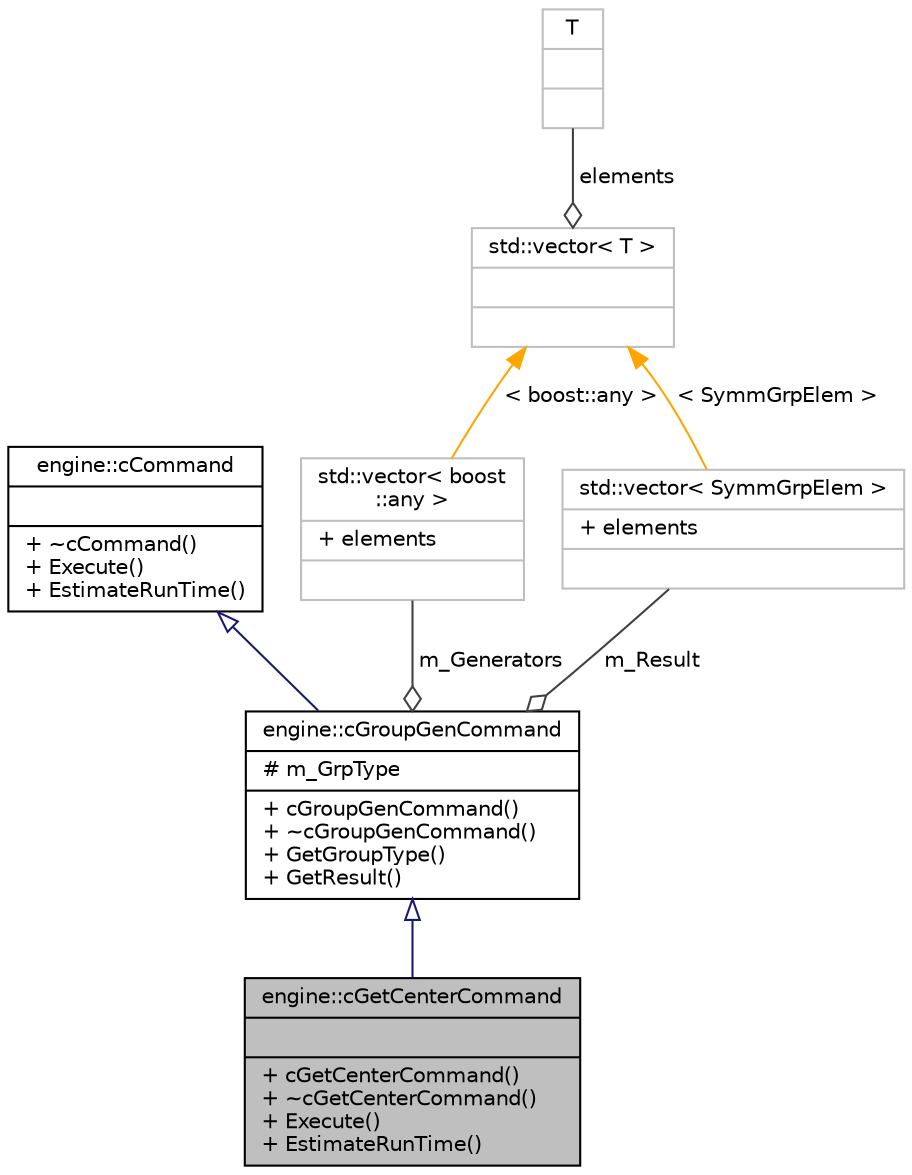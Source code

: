 digraph G
{
  edge [fontname="Helvetica",fontsize="10",labelfontname="Helvetica",labelfontsize="10"];
  node [fontname="Helvetica",fontsize="10",shape=record];
  Node1 [label="{engine::cGetCenterCommand\n||+ cGetCenterCommand()\l+ ~cGetCenterCommand()\l+ Execute()\l+ EstimateRunTime()\l}",height=0.2,width=0.4,color="black", fillcolor="grey75", style="filled" fontcolor="black"];
  Node2 -> Node1 [dir="back",color="midnightblue",fontsize="10",style="solid",arrowtail="onormal",fontname="Helvetica"];
  Node2 [label="{engine::cGroupGenCommand\n|# m_GrpType\l|+ cGroupGenCommand()\l+ ~cGroupGenCommand()\l+ GetGroupType()\l+ GetResult()\l}",height=0.2,width=0.4,color="black", fillcolor="white", style="filled",URL="$classengine_1_1cGroupGenCommand.html"];
  Node3 -> Node2 [dir="back",color="midnightblue",fontsize="10",style="solid",arrowtail="onormal",fontname="Helvetica"];
  Node3 [label="{engine::cCommand\n||+ ~cCommand()\l+ Execute()\l+ EstimateRunTime()\l}",height=0.2,width=0.4,color="black", fillcolor="white", style="filled",URL="$classengine_1_1cCommand.html"];
  Node4 -> Node2 [color="grey25",fontsize="10",style="solid",label=" m_Generators" ,arrowhead="odiamond",fontname="Helvetica"];
  Node4 [label="{std::vector\< boost\l::any \>\n|+ elements\l|}",height=0.2,width=0.4,color="grey75", fillcolor="white", style="filled"];
  Node5 -> Node4 [dir="back",color="orange",fontsize="10",style="solid",label=" \< boost::any \>" ,fontname="Helvetica"];
  Node5 [label="{std::vector\< T \>\n||}",height=0.2,width=0.4,color="grey75", fillcolor="white", style="filled",tooltip="STL class."];
  Node6 -> Node5 [color="grey25",fontsize="10",style="solid",label=" elements" ,arrowhead="odiamond",fontname="Helvetica"];
  Node6 [label="{T\n||}",height=0.2,width=0.4,color="grey75", fillcolor="white", style="filled"];
  Node7 -> Node2 [color="grey25",fontsize="10",style="solid",label=" m_Result" ,arrowhead="odiamond",fontname="Helvetica"];
  Node7 [label="{std::vector\< SymmGrpElem \>\n|+ elements\l|}",height=0.2,width=0.4,color="grey75", fillcolor="white", style="filled"];
  Node5 -> Node7 [dir="back",color="orange",fontsize="10",style="solid",label=" \< SymmGrpElem \>" ,fontname="Helvetica"];
}
